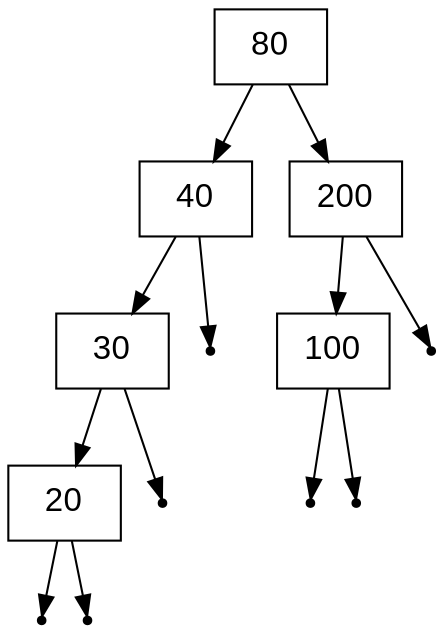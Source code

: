 digraph BST {
    node [fontname="Arial"
    fontsize = "16"
    shape = "record"];
node24[label="{80}"];
node24 -> node25;
node25[label="{40}"];
node25 -> node26;
node26[label="{30}"];
node26 -> node27;
node27[label="{20}"];
    null34[shape=point];
    node27 -> null34;
    null35[shape=point];
    node27 -> null35;
    null36[shape=point];
    node26 -> null36;
    null37[shape=point];
    node25 -> null37;
node24 -> node28;
node28[label="{200}"];
node28 -> node29;
node29[label="{100}"];
    null38[shape=point];
    node29 -> null38;
    null39[shape=point];
    node29 -> null39;
    null40[shape=point];
    node28 -> null40;
}
